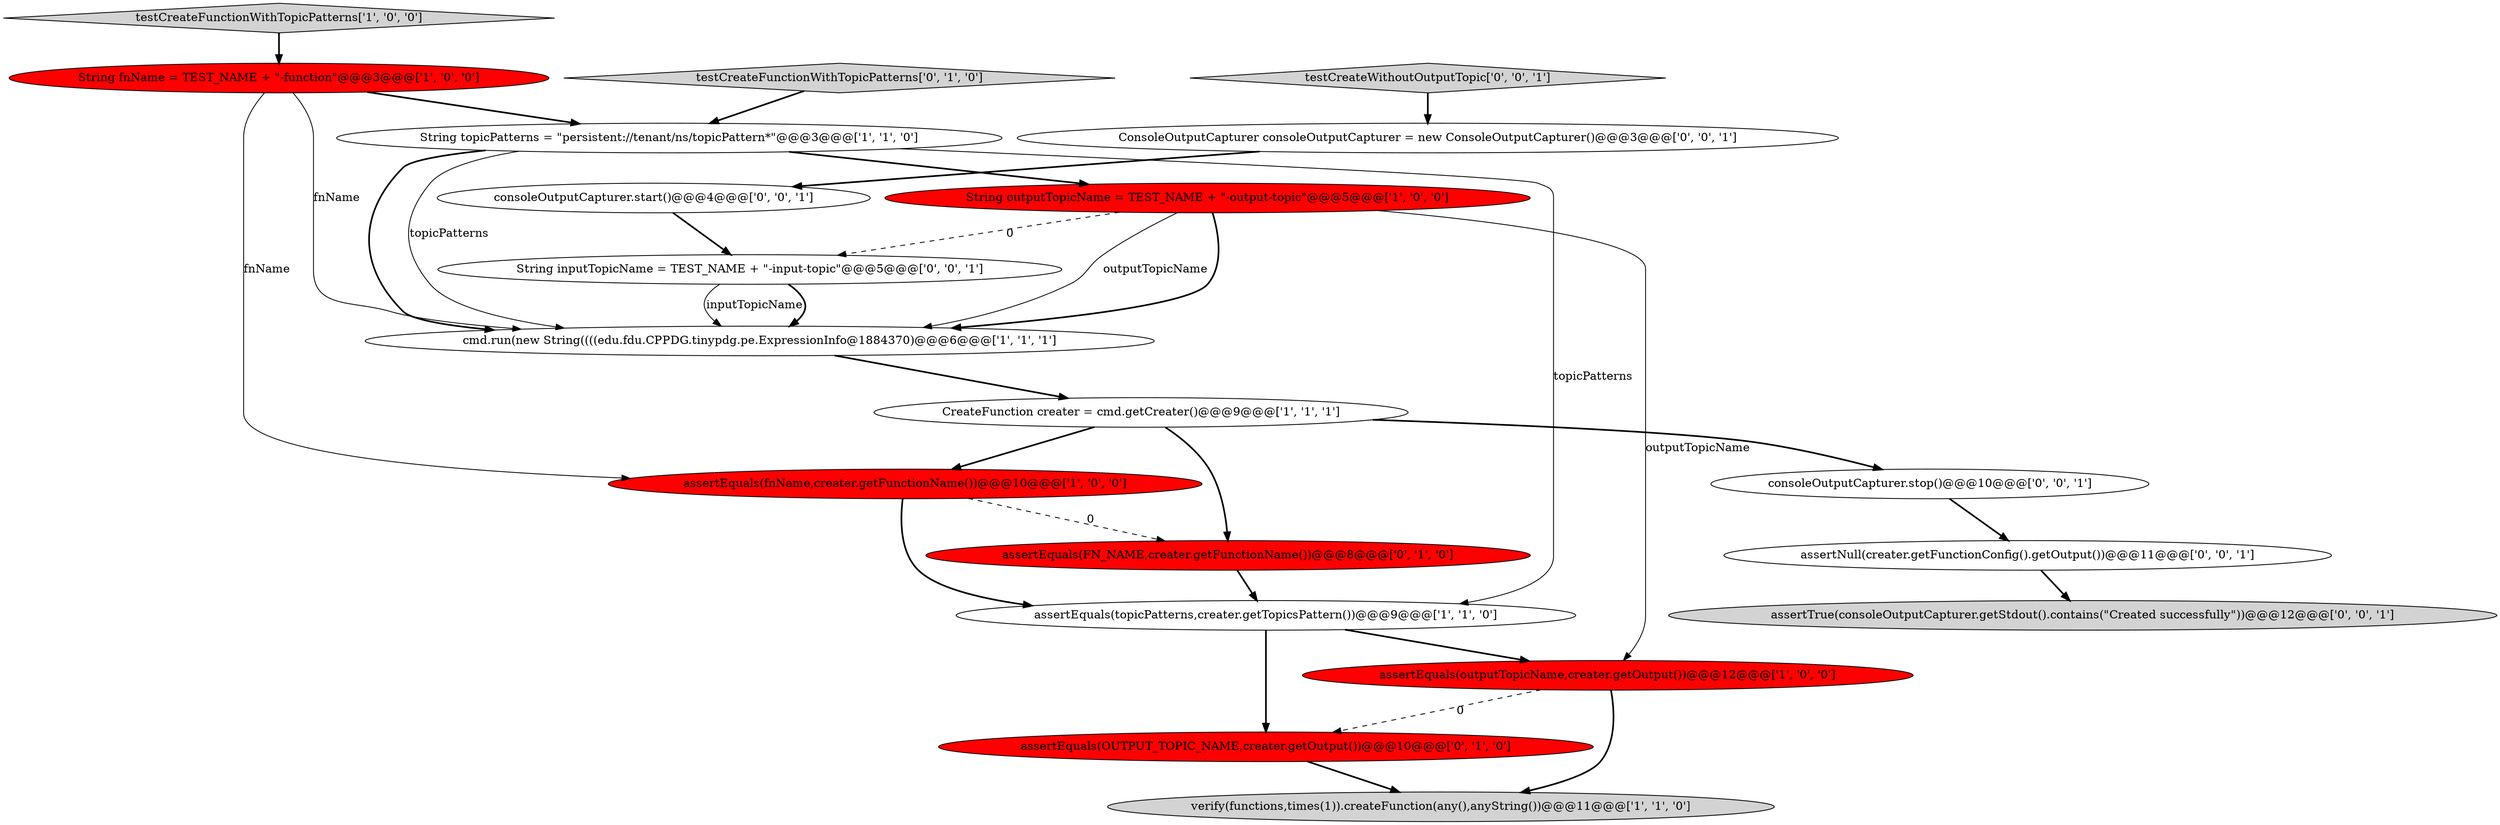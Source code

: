 digraph {
8 [style = filled, label = "testCreateFunctionWithTopicPatterns['1', '0', '0']", fillcolor = lightgray, shape = diamond image = "AAA0AAABBB1BBB"];
12 [style = filled, label = "testCreateFunctionWithTopicPatterns['0', '1', '0']", fillcolor = lightgray, shape = diamond image = "AAA0AAABBB2BBB"];
2 [style = filled, label = "String fnName = TEST_NAME + \"-function\"@@@3@@@['1', '0', '0']", fillcolor = red, shape = ellipse image = "AAA1AAABBB1BBB"];
6 [style = filled, label = "verify(functions,times(1)).createFunction(any(),anyString())@@@11@@@['1', '1', '0']", fillcolor = lightgray, shape = ellipse image = "AAA0AAABBB1BBB"];
1 [style = filled, label = "CreateFunction creater = cmd.getCreater()@@@9@@@['1', '1', '1']", fillcolor = white, shape = ellipse image = "AAA0AAABBB1BBB"];
3 [style = filled, label = "assertEquals(fnName,creater.getFunctionName())@@@10@@@['1', '0', '0']", fillcolor = red, shape = ellipse image = "AAA1AAABBB1BBB"];
5 [style = filled, label = "assertEquals(topicPatterns,creater.getTopicsPattern())@@@9@@@['1', '1', '0']", fillcolor = white, shape = ellipse image = "AAA0AAABBB1BBB"];
17 [style = filled, label = "consoleOutputCapturer.start()@@@4@@@['0', '0', '1']", fillcolor = white, shape = ellipse image = "AAA0AAABBB3BBB"];
19 [style = filled, label = "ConsoleOutputCapturer consoleOutputCapturer = new ConsoleOutputCapturer()@@@3@@@['0', '0', '1']", fillcolor = white, shape = ellipse image = "AAA0AAABBB3BBB"];
10 [style = filled, label = "assertEquals(OUTPUT_TOPIC_NAME,creater.getOutput())@@@10@@@['0', '1', '0']", fillcolor = red, shape = ellipse image = "AAA1AAABBB2BBB"];
11 [style = filled, label = "assertEquals(FN_NAME,creater.getFunctionName())@@@8@@@['0', '1', '0']", fillcolor = red, shape = ellipse image = "AAA1AAABBB2BBB"];
14 [style = filled, label = "consoleOutputCapturer.stop()@@@10@@@['0', '0', '1']", fillcolor = white, shape = ellipse image = "AAA0AAABBB3BBB"];
4 [style = filled, label = "assertEquals(outputTopicName,creater.getOutput())@@@12@@@['1', '0', '0']", fillcolor = red, shape = ellipse image = "AAA1AAABBB1BBB"];
15 [style = filled, label = "testCreateWithoutOutputTopic['0', '0', '1']", fillcolor = lightgray, shape = diamond image = "AAA0AAABBB3BBB"];
13 [style = filled, label = "assertNull(creater.getFunctionConfig().getOutput())@@@11@@@['0', '0', '1']", fillcolor = white, shape = ellipse image = "AAA0AAABBB3BBB"];
16 [style = filled, label = "assertTrue(consoleOutputCapturer.getStdout().contains(\"Created successfully\"))@@@12@@@['0', '0', '1']", fillcolor = lightgray, shape = ellipse image = "AAA0AAABBB3BBB"];
0 [style = filled, label = "String topicPatterns = \"persistent://tenant/ns/topicPattern*\"@@@3@@@['1', '1', '0']", fillcolor = white, shape = ellipse image = "AAA0AAABBB1BBB"];
18 [style = filled, label = "String inputTopicName = TEST_NAME + \"-input-topic\"@@@5@@@['0', '0', '1']", fillcolor = white, shape = ellipse image = "AAA0AAABBB3BBB"];
7 [style = filled, label = "cmd.run(new String((((edu.fdu.CPPDG.tinypdg.pe.ExpressionInfo@1884370)@@@6@@@['1', '1', '1']", fillcolor = white, shape = ellipse image = "AAA0AAABBB1BBB"];
9 [style = filled, label = "String outputTopicName = TEST_NAME + \"-output-topic\"@@@5@@@['1', '0', '0']", fillcolor = red, shape = ellipse image = "AAA1AAABBB1BBB"];
5->10 [style = bold, label=""];
2->3 [style = solid, label="fnName"];
9->4 [style = solid, label="outputTopicName"];
0->9 [style = bold, label=""];
7->1 [style = bold, label=""];
4->6 [style = bold, label=""];
18->7 [style = solid, label="inputTopicName"];
9->18 [style = dashed, label="0"];
1->3 [style = bold, label=""];
9->7 [style = solid, label="outputTopicName"];
19->17 [style = bold, label=""];
9->7 [style = bold, label=""];
15->19 [style = bold, label=""];
0->5 [style = solid, label="topicPatterns"];
12->0 [style = bold, label=""];
10->6 [style = bold, label=""];
13->16 [style = bold, label=""];
1->11 [style = bold, label=""];
0->7 [style = bold, label=""];
11->5 [style = bold, label=""];
3->5 [style = bold, label=""];
2->0 [style = bold, label=""];
8->2 [style = bold, label=""];
2->7 [style = solid, label="fnName"];
5->4 [style = bold, label=""];
1->14 [style = bold, label=""];
14->13 [style = bold, label=""];
18->7 [style = bold, label=""];
4->10 [style = dashed, label="0"];
0->7 [style = solid, label="topicPatterns"];
17->18 [style = bold, label=""];
3->11 [style = dashed, label="0"];
}
